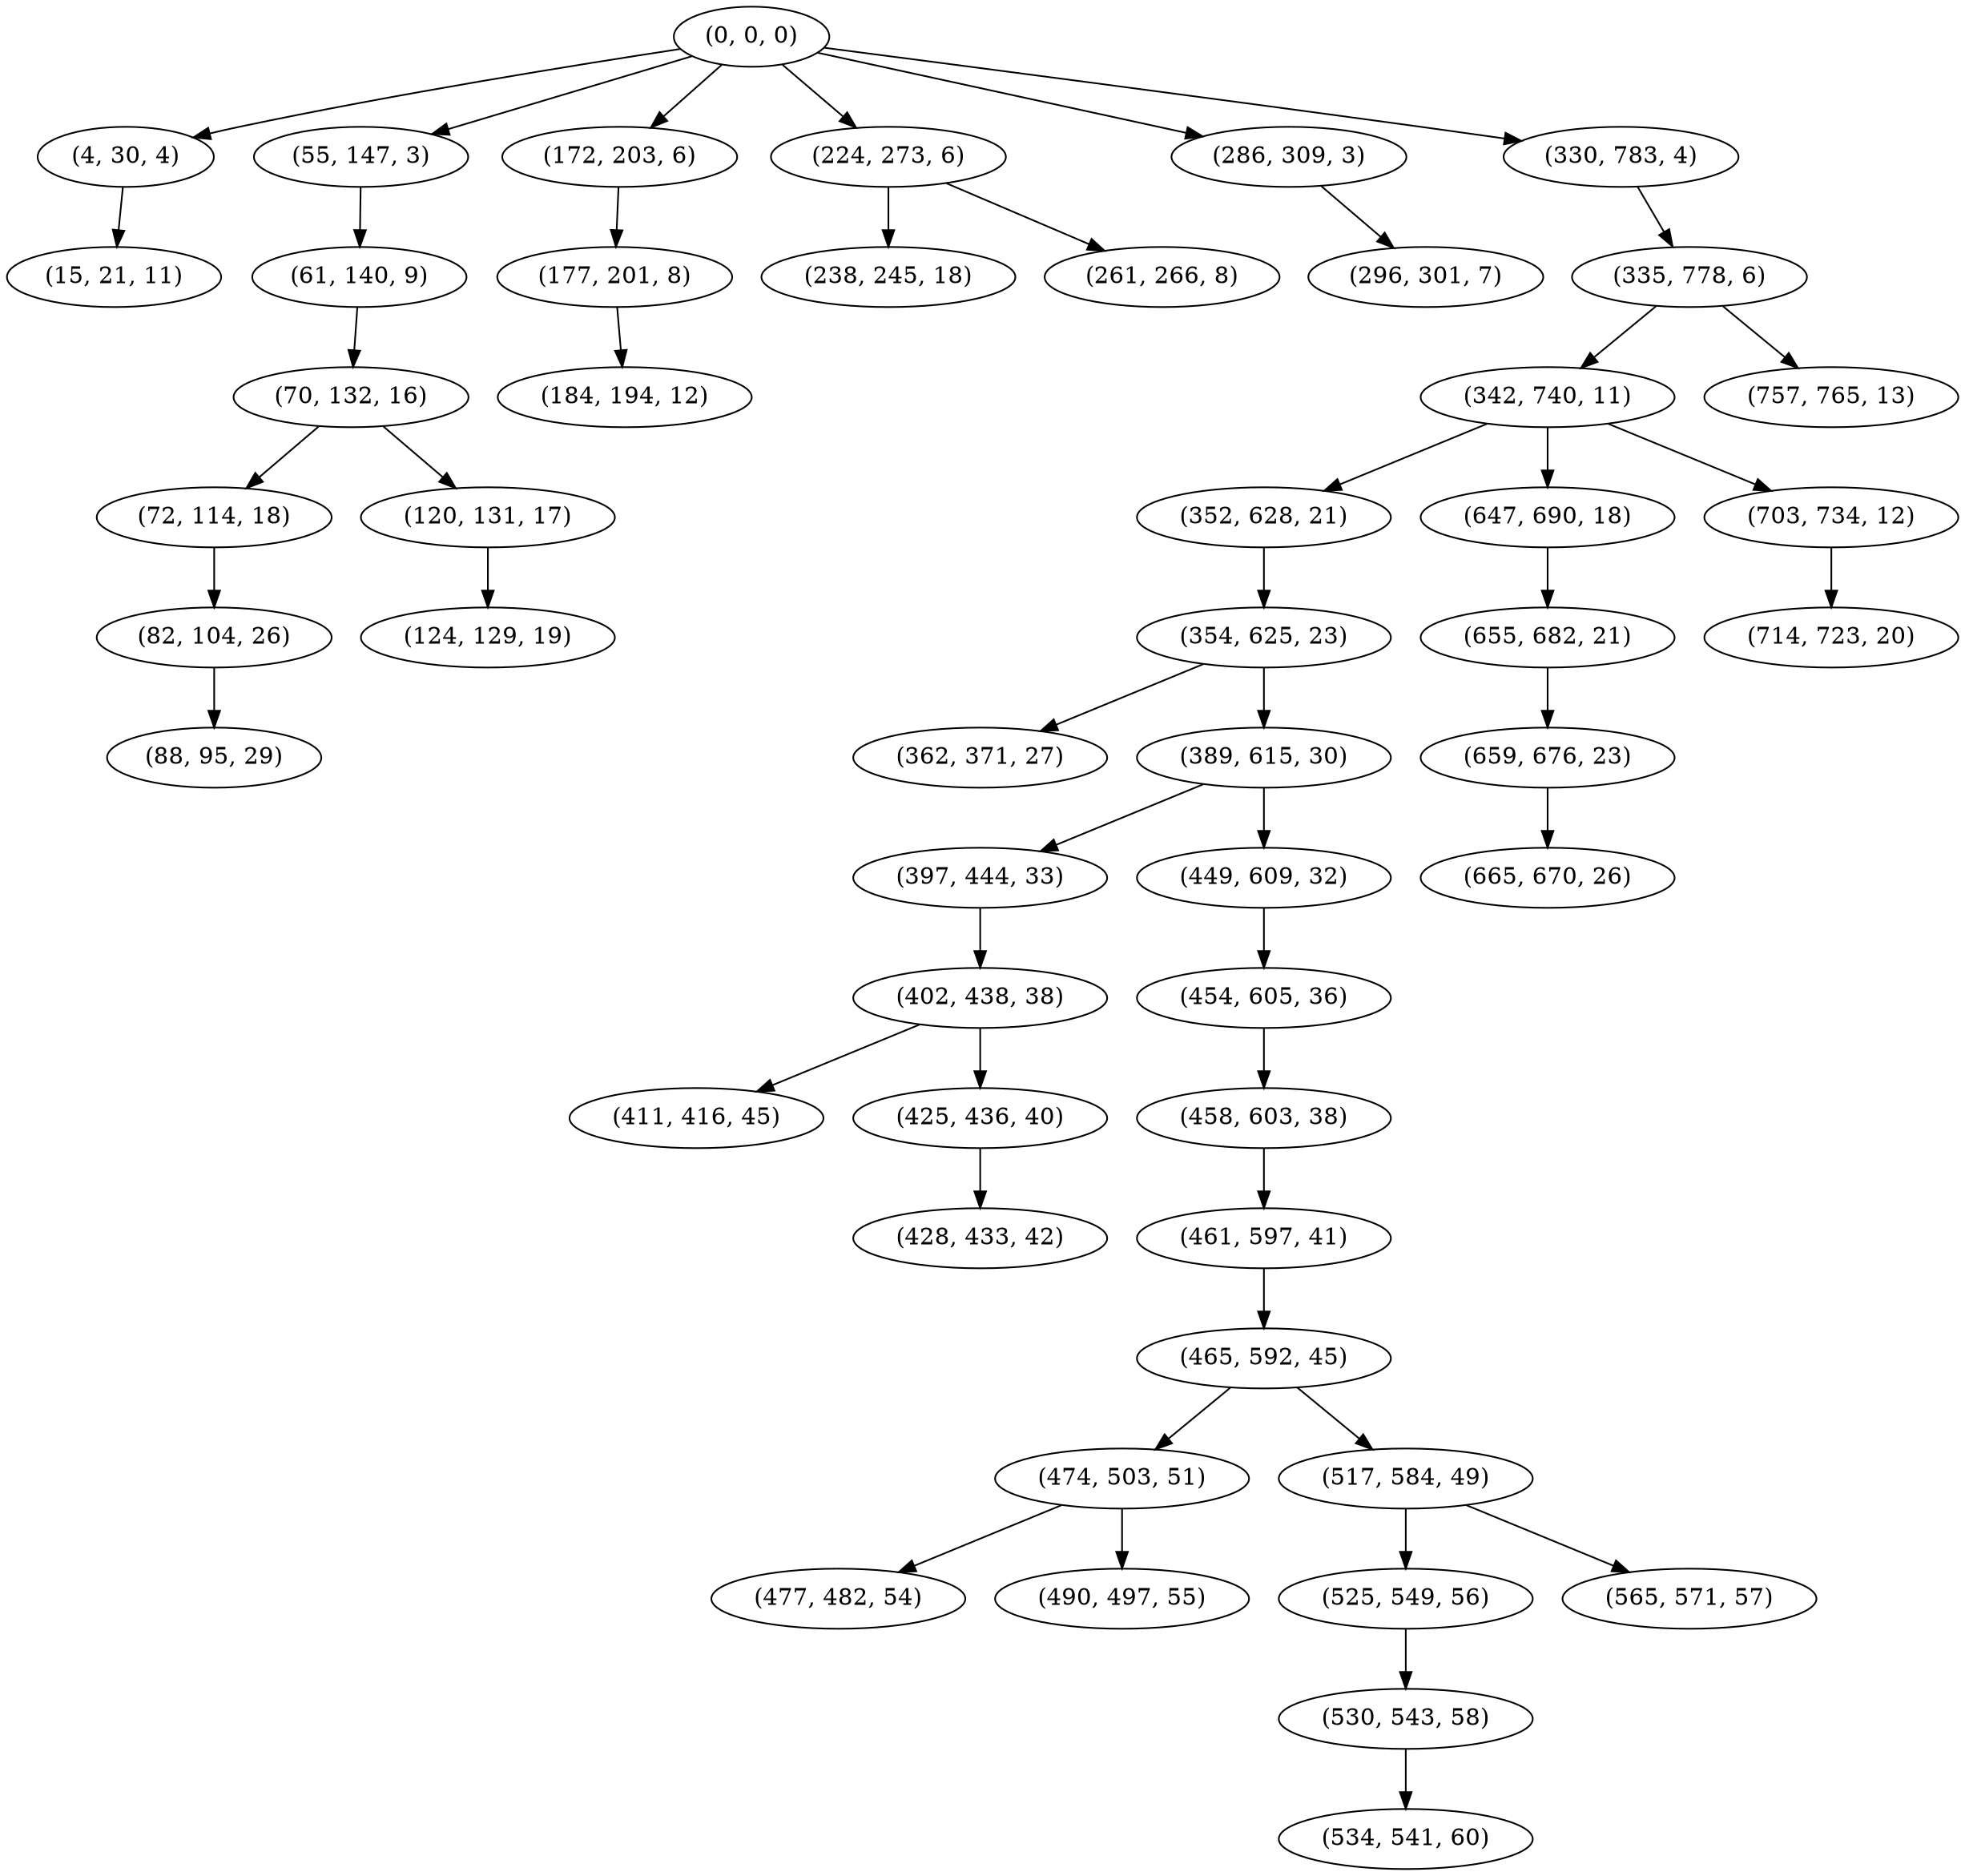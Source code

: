 digraph tree {
    "(0, 0, 0)";
    "(4, 30, 4)";
    "(15, 21, 11)";
    "(55, 147, 3)";
    "(61, 140, 9)";
    "(70, 132, 16)";
    "(72, 114, 18)";
    "(82, 104, 26)";
    "(88, 95, 29)";
    "(120, 131, 17)";
    "(124, 129, 19)";
    "(172, 203, 6)";
    "(177, 201, 8)";
    "(184, 194, 12)";
    "(224, 273, 6)";
    "(238, 245, 18)";
    "(261, 266, 8)";
    "(286, 309, 3)";
    "(296, 301, 7)";
    "(330, 783, 4)";
    "(335, 778, 6)";
    "(342, 740, 11)";
    "(352, 628, 21)";
    "(354, 625, 23)";
    "(362, 371, 27)";
    "(389, 615, 30)";
    "(397, 444, 33)";
    "(402, 438, 38)";
    "(411, 416, 45)";
    "(425, 436, 40)";
    "(428, 433, 42)";
    "(449, 609, 32)";
    "(454, 605, 36)";
    "(458, 603, 38)";
    "(461, 597, 41)";
    "(465, 592, 45)";
    "(474, 503, 51)";
    "(477, 482, 54)";
    "(490, 497, 55)";
    "(517, 584, 49)";
    "(525, 549, 56)";
    "(530, 543, 58)";
    "(534, 541, 60)";
    "(565, 571, 57)";
    "(647, 690, 18)";
    "(655, 682, 21)";
    "(659, 676, 23)";
    "(665, 670, 26)";
    "(703, 734, 12)";
    "(714, 723, 20)";
    "(757, 765, 13)";
    "(0, 0, 0)" -> "(4, 30, 4)";
    "(0, 0, 0)" -> "(55, 147, 3)";
    "(0, 0, 0)" -> "(172, 203, 6)";
    "(0, 0, 0)" -> "(224, 273, 6)";
    "(0, 0, 0)" -> "(286, 309, 3)";
    "(0, 0, 0)" -> "(330, 783, 4)";
    "(4, 30, 4)" -> "(15, 21, 11)";
    "(55, 147, 3)" -> "(61, 140, 9)";
    "(61, 140, 9)" -> "(70, 132, 16)";
    "(70, 132, 16)" -> "(72, 114, 18)";
    "(70, 132, 16)" -> "(120, 131, 17)";
    "(72, 114, 18)" -> "(82, 104, 26)";
    "(82, 104, 26)" -> "(88, 95, 29)";
    "(120, 131, 17)" -> "(124, 129, 19)";
    "(172, 203, 6)" -> "(177, 201, 8)";
    "(177, 201, 8)" -> "(184, 194, 12)";
    "(224, 273, 6)" -> "(238, 245, 18)";
    "(224, 273, 6)" -> "(261, 266, 8)";
    "(286, 309, 3)" -> "(296, 301, 7)";
    "(330, 783, 4)" -> "(335, 778, 6)";
    "(335, 778, 6)" -> "(342, 740, 11)";
    "(335, 778, 6)" -> "(757, 765, 13)";
    "(342, 740, 11)" -> "(352, 628, 21)";
    "(342, 740, 11)" -> "(647, 690, 18)";
    "(342, 740, 11)" -> "(703, 734, 12)";
    "(352, 628, 21)" -> "(354, 625, 23)";
    "(354, 625, 23)" -> "(362, 371, 27)";
    "(354, 625, 23)" -> "(389, 615, 30)";
    "(389, 615, 30)" -> "(397, 444, 33)";
    "(389, 615, 30)" -> "(449, 609, 32)";
    "(397, 444, 33)" -> "(402, 438, 38)";
    "(402, 438, 38)" -> "(411, 416, 45)";
    "(402, 438, 38)" -> "(425, 436, 40)";
    "(425, 436, 40)" -> "(428, 433, 42)";
    "(449, 609, 32)" -> "(454, 605, 36)";
    "(454, 605, 36)" -> "(458, 603, 38)";
    "(458, 603, 38)" -> "(461, 597, 41)";
    "(461, 597, 41)" -> "(465, 592, 45)";
    "(465, 592, 45)" -> "(474, 503, 51)";
    "(465, 592, 45)" -> "(517, 584, 49)";
    "(474, 503, 51)" -> "(477, 482, 54)";
    "(474, 503, 51)" -> "(490, 497, 55)";
    "(517, 584, 49)" -> "(525, 549, 56)";
    "(517, 584, 49)" -> "(565, 571, 57)";
    "(525, 549, 56)" -> "(530, 543, 58)";
    "(530, 543, 58)" -> "(534, 541, 60)";
    "(647, 690, 18)" -> "(655, 682, 21)";
    "(655, 682, 21)" -> "(659, 676, 23)";
    "(659, 676, 23)" -> "(665, 670, 26)";
    "(703, 734, 12)" -> "(714, 723, 20)";
}
